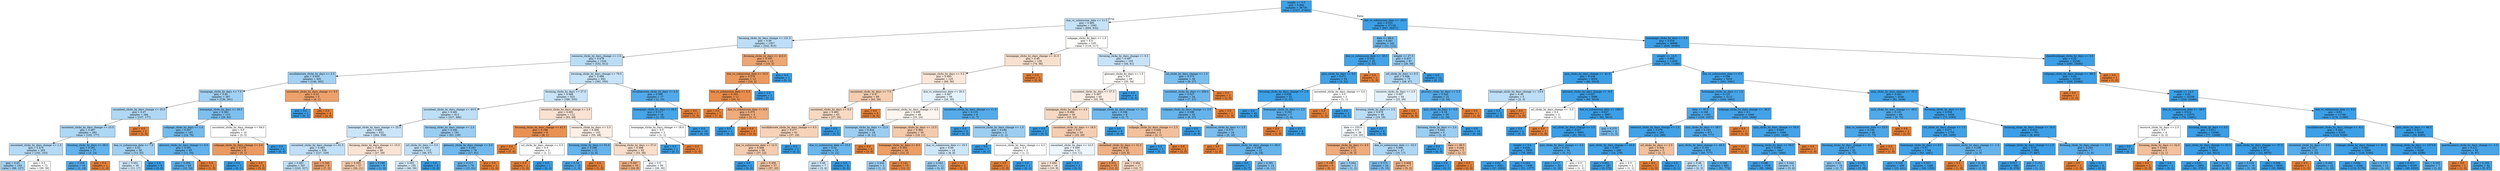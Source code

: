 digraph Tree {
node [shape=box, style="filled", color="black"] ;
0 [label="weight <= 0.5\ngini = 0.066\nsamples = 38730\nvalue = [1327, 37403]", fillcolor="#399de5f6"] ;
1 [label="due_vs_submission_date <= 11.5\ngini = 0.485\nsamples = 1592\nvalue = [660, 932]", fillcolor="#399de54a"] ;
0 -> 1 [labeldistance=2.5, labelangle=45, headlabel="True"] ;
2 [label="forumng_clicks_by_days_change <= 151.5\ngini = 0.48\nsamples = 1357\nvalue = [542, 815]", fillcolor="#399de555"] ;
1 -> 2 ;
3 [label="resource_clicks_by_days_change <= 1.5\ngini = 0.478\nsamples = 1344\nvalue = [532, 812]", fillcolor="#399de558"] ;
2 -> 3 ;
4 [label="oucollaborate_clicks_by_days <= 2.5\ngini = 0.454\nsamples = 402\nvalue = [140, 262]", fillcolor="#399de577"] ;
3 -> 4 ;
5 [label="homepage_clicks_by_days <= 7.5\ngini = 0.45\nsamples = 397\nvalue = [136, 261]", fillcolor="#399de57a"] ;
4 -> 5 ;
6 [label="oucontent_clicks_by_days_change <= 35.5\ngini = 0.47\nsamples = 284\nvalue = [107, 177]", fillcolor="#399de565"] ;
5 -> 6 ;
7 [label="oucontent_clicks_by_days_change <= 15.5\ngini = 0.467\nsamples = 282\nvalue = [105, 177]", fillcolor="#399de568"] ;
6 -> 7 ;
8 [label="oucontent_clicks_by_days_change <= 1.5\ngini = 0.474\nsamples = 265\nvalue = [102, 163]", fillcolor="#399de55f"] ;
7 -> 8 ;
9 [label="gini = 0.45\nsamples = 193\nvalue = [66, 127]", fillcolor="#399de57a"] ;
8 -> 9 ;
10 [label="gini = 0.5\nsamples = 72\nvalue = [36, 36]", fillcolor="#e5813900"] ;
8 -> 10 ;
11 [label="forumng_clicks_by_days <= 26.5\ngini = 0.291\nsamples = 17\nvalue = [3, 14]", fillcolor="#399de5c8"] ;
7 -> 11 ;
12 [label="gini = 0.219\nsamples = 16\nvalue = [2, 14]", fillcolor="#399de5db"] ;
11 -> 12 ;
13 [label="gini = 0.0\nsamples = 1\nvalue = [1, 0]", fillcolor="#e58139ff"] ;
11 -> 13 ;
14 [label="gini = 0.0\nsamples = 2\nvalue = [2, 0]", fillcolor="#e58139ff"] ;
6 -> 14 ;
15 [label="homepage_clicks_by_days <= 29.5\ngini = 0.382\nsamples = 113\nvalue = [29, 84]", fillcolor="#399de5a7"] ;
5 -> 15 ;
16 [label="subpage_clicks_by_days <= 1.5\ngini = 0.357\nsamples = 103\nvalue = [24, 79]", fillcolor="#399de5b2"] ;
15 -> 16 ;
17 [label="due_vs_submission_date <= 7.5\ngini = 0.45\nsamples = 38\nvalue = [13, 25]", fillcolor="#399de57a"] ;
16 -> 17 ;
18 [label="gini = 0.491\nsamples = 30\nvalue = [13, 17]", fillcolor="#399de53c"] ;
17 -> 18 ;
19 [label="gini = 0.0\nsamples = 8\nvalue = [0, 8]", fillcolor="#399de5ff"] ;
17 -> 19 ;
20 [label="glossary_clicks_by_days_change <= 0.5\ngini = 0.281\nsamples = 65\nvalue = [11, 54]", fillcolor="#399de5cb"] ;
16 -> 20 ;
21 [label="gini = 0.264\nsamples = 64\nvalue = [10, 54]", fillcolor="#399de5d0"] ;
20 -> 21 ;
22 [label="gini = 0.0\nsamples = 1\nvalue = [1, 0]", fillcolor="#e58139ff"] ;
20 -> 22 ;
23 [label="oucontent_clicks_by_days_change <= 64.0\ngini = 0.5\nsamples = 10\nvalue = [5, 5]", fillcolor="#e5813900"] ;
15 -> 23 ;
24 [label="subpage_clicks_by_days_change <= 2.0\ngini = 0.278\nsamples = 6\nvalue = [5, 1]", fillcolor="#e58139cc"] ;
23 -> 24 ;
25 [label="gini = 0.0\nsamples = 1\nvalue = [0, 1]", fillcolor="#399de5ff"] ;
24 -> 25 ;
26 [label="gini = 0.0\nsamples = 5\nvalue = [5, 0]", fillcolor="#e58139ff"] ;
24 -> 26 ;
27 [label="gini = 0.0\nsamples = 4\nvalue = [0, 4]", fillcolor="#399de5ff"] ;
23 -> 27 ;
28 [label="oucontent_clicks_by_days_change <= 3.5\ngini = 0.32\nsamples = 5\nvalue = [4, 1]", fillcolor="#e58139bf"] ;
4 -> 28 ;
29 [label="gini = 0.0\nsamples = 1\nvalue = [0, 1]", fillcolor="#399de5ff"] ;
28 -> 29 ;
30 [label="gini = 0.0\nsamples = 4\nvalue = [4, 0]", fillcolor="#e58139ff"] ;
28 -> 30 ;
31 [label="forumng_clicks_by_days_change <= 79.5\ngini = 0.486\nsamples = 942\nvalue = [392, 550]", fillcolor="#399de549"] ;
3 -> 31 ;
32 [label="forumng_clicks_by_days <= 27.5\ngini = 0.488\nsamples = 925\nvalue = [390, 535]", fillcolor="#399de545"] ;
31 -> 32 ;
33 [label="oucontent_clicks_by_days_change <= 43.5\ngini = 0.481\nsamples = 813\nvalue = [327, 486]", fillcolor="#399de553"] ;
32 -> 33 ;
34 [label="homepage_clicks_by_days_change <= 25.5\ngini = 0.489\nsamples = 622\nvalue = [264, 358]", fillcolor="#399de543"] ;
33 -> 34 ;
35 [label="oucontent_clicks_by_days_change <= 41.5\ngini = 0.483\nsamples = 556\nvalue = [227, 329]", fillcolor="#399de54f"] ;
34 -> 35 ;
36 [label="gini = 0.481\nsamples = 547\nvalue = [220, 327]", fillcolor="#399de553"] ;
35 -> 36 ;
37 [label="gini = 0.346\nsamples = 9\nvalue = [7, 2]", fillcolor="#e58139b6"] ;
35 -> 37 ;
38 [label="forumng_clicks_by_days_change <= 15.5\ngini = 0.493\nsamples = 66\nvalue = [37, 29]", fillcolor="#e5813937"] ;
34 -> 38 ;
39 [label="gini = 0.465\nsamples = 57\nvalue = [36, 21]", fillcolor="#e581396a"] ;
38 -> 39 ;
40 [label="gini = 0.198\nsamples = 9\nvalue = [1, 8]", fillcolor="#399de5df"] ;
38 -> 40 ;
41 [label="forumng_clicks_by_days_change <= 2.5\ngini = 0.442\nsamples = 191\nvalue = [63, 128]", fillcolor="#399de581"] ;
33 -> 41 ;
42 [label="url_clicks_by_days <= 3.5\ngini = 0.483\nsamples = 113\nvalue = [46, 67]", fillcolor="#399de550"] ;
41 -> 42 ;
43 [label="gini = 0.492\nsamples = 105\nvalue = [46, 59]", fillcolor="#399de538"] ;
42 -> 43 ;
44 [label="gini = 0.0\nsamples = 8\nvalue = [0, 8]", fillcolor="#399de5ff"] ;
42 -> 44 ;
45 [label="glossary_clicks_by_days_change <= 5.0\ngini = 0.341\nsamples = 78\nvalue = [17, 61]", fillcolor="#399de5b8"] ;
41 -> 45 ;
46 [label="gini = 0.317\nsamples = 76\nvalue = [15, 61]", fillcolor="#399de5c0"] ;
45 -> 46 ;
47 [label="gini = 0.0\nsamples = 2\nvalue = [2, 0]", fillcolor="#e58139ff"] ;
45 -> 47 ;
48 [label="resource_clicks_by_days_change <= 2.5\ngini = 0.492\nsamples = 112\nvalue = [63, 49]", fillcolor="#e5813939"] ;
32 -> 48 ;
49 [label="forumng_clicks_by_days_change <= 61.5\ngini = 0.198\nsamples = 9\nvalue = [8, 1]", fillcolor="#e58139df"] ;
48 -> 49 ;
50 [label="gini = 0.0\nsamples = 7\nvalue = [7, 0]", fillcolor="#e58139ff"] ;
49 -> 50 ;
51 [label="url_clicks_by_days_change <= 0.5\ngini = 0.5\nsamples = 2\nvalue = [1, 1]", fillcolor="#e5813900"] ;
49 -> 51 ;
52 [label="gini = 0.0\nsamples = 1\nvalue = [1, 0]", fillcolor="#e58139ff"] ;
51 -> 52 ;
53 [label="gini = 0.0\nsamples = 1\nvalue = [0, 1]", fillcolor="#399de5ff"] ;
51 -> 53 ;
54 [label="resource_clicks_by_days <= 3.5\ngini = 0.498\nsamples = 103\nvalue = [55, 48]", fillcolor="#e5813920"] ;
48 -> 54 ;
55 [label="forumng_clicks_by_days <= 51.0\ngini = 0.298\nsamples = 11\nvalue = [2, 9]", fillcolor="#399de5c6"] ;
54 -> 55 ;
56 [label="gini = 0.18\nsamples = 10\nvalue = [1, 9]", fillcolor="#399de5e3"] ;
55 -> 56 ;
57 [label="gini = 0.0\nsamples = 1\nvalue = [1, 0]", fillcolor="#e58139ff"] ;
55 -> 57 ;
58 [label="forumng_clicks_by_days <= 37.0\ngini = 0.488\nsamples = 92\nvalue = [53, 39]", fillcolor="#e5813943"] ;
54 -> 58 ;
59 [label="gini = 0.397\nsamples = 33\nvalue = [24, 9]", fillcolor="#e581399f"] ;
58 -> 59 ;
60 [label="gini = 0.5\nsamples = 59\nvalue = [29, 30]", fillcolor="#399de508"] ;
58 -> 60 ;
61 [label="oucollaborate_clicks_by_days <= 6.0\ngini = 0.208\nsamples = 17\nvalue = [2, 15]", fillcolor="#399de5dd"] ;
31 -> 61 ;
62 [label="homepage_clicks_by_days <= 28.0\ngini = 0.117\nsamples = 16\nvalue = [1, 15]", fillcolor="#399de5ee"] ;
61 -> 62 ;
63 [label="homepage_clicks_by_days_change <= 18.0\ngini = 0.5\nsamples = 2\nvalue = [1, 1]", fillcolor="#e5813900"] ;
62 -> 63 ;
64 [label="gini = 0.0\nsamples = 1\nvalue = [0, 1]", fillcolor="#399de5ff"] ;
63 -> 64 ;
65 [label="gini = 0.0\nsamples = 1\nvalue = [1, 0]", fillcolor="#e58139ff"] ;
63 -> 65 ;
66 [label="gini = 0.0\nsamples = 14\nvalue = [0, 14]", fillcolor="#399de5ff"] ;
62 -> 66 ;
67 [label="gini = 0.0\nsamples = 1\nvalue = [1, 0]", fillcolor="#e58139ff"] ;
61 -> 67 ;
68 [label="forumng_clicks_by_days <= 412.0\ngini = 0.355\nsamples = 13\nvalue = [10, 3]", fillcolor="#e58139b3"] ;
2 -> 68 ;
69 [label="due_vs_submission_date <= 10.5\ngini = 0.278\nsamples = 12\nvalue = [10, 2]", fillcolor="#e58139cc"] ;
68 -> 69 ;
70 [label="due_vs_submission_date <= 5.5\ngini = 0.165\nsamples = 11\nvalue = [10, 1]", fillcolor="#e58139e6"] ;
69 -> 70 ;
71 [label="gini = 0.0\nsamples = 7\nvalue = [7, 0]", fillcolor="#e58139ff"] ;
70 -> 71 ;
72 [label="due_vs_submission_date <= 6.5\ngini = 0.375\nsamples = 4\nvalue = [3, 1]", fillcolor="#e58139aa"] ;
70 -> 72 ;
73 [label="gini = 0.0\nsamples = 1\nvalue = [0, 1]", fillcolor="#399de5ff"] ;
72 -> 73 ;
74 [label="gini = 0.0\nsamples = 3\nvalue = [3, 0]", fillcolor="#e58139ff"] ;
72 -> 74 ;
75 [label="gini = 0.0\nsamples = 1\nvalue = [0, 1]", fillcolor="#399de5ff"] ;
69 -> 75 ;
76 [label="gini = 0.0\nsamples = 1\nvalue = [0, 1]", fillcolor="#399de5ff"] ;
68 -> 76 ;
77 [label="subpage_clicks_by_days <= 1.5\ngini = 0.5\nsamples = 235\nvalue = [118, 117]", fillcolor="#e5813902"] ;
1 -> 77 ;
78 [label="homepage_clicks_by_days_change <= 21.5\ngini = 0.49\nsamples = 130\nvalue = [74, 56]", fillcolor="#e581393e"] ;
77 -> 78 ;
79 [label="homepage_clicks_by_days <= 5.5\ngini = 0.495\nsamples = 125\nvalue = [69, 56]", fillcolor="#e5813930"] ;
78 -> 79 ;
80 [label="oucontent_clicks_by_days <= 7.5\ngini = 0.47\nsamples = 69\nvalue = [43, 26]", fillcolor="#e5813965"] ;
79 -> 80 ;
81 [label="oucontent_clicks_by_days <= 6.0\ngini = 0.485\nsamples = 63\nvalue = [37, 26]", fillcolor="#e581394c"] ;
80 -> 81 ;
82 [label="oucollaborate_clicks_by_days_change <= 0.5\ngini = 0.477\nsamples = 61\nvalue = [37, 24]", fillcolor="#e581395a"] ;
81 -> 82 ;
83 [label="due_vs_submission_date <= 12.5\ngini = 0.468\nsamples = 59\nvalue = [37, 22]", fillcolor="#e5813967"] ;
82 -> 83 ;
84 [label="gini = 0.0\nsamples = 2\nvalue = [0, 2]", fillcolor="#399de5ff"] ;
83 -> 84 ;
85 [label="gini = 0.456\nsamples = 57\nvalue = [37, 20]", fillcolor="#e5813975"] ;
83 -> 85 ;
86 [label="gini = 0.0\nsamples = 2\nvalue = [0, 2]", fillcolor="#399de5ff"] ;
82 -> 86 ;
87 [label="gini = 0.0\nsamples = 2\nvalue = [0, 2]", fillcolor="#399de5ff"] ;
81 -> 87 ;
88 [label="gini = 0.0\nsamples = 6\nvalue = [6, 0]", fillcolor="#e58139ff"] ;
80 -> 88 ;
89 [label="due_vs_submission_date <= 20.5\ngini = 0.497\nsamples = 56\nvalue = [26, 30]", fillcolor="#399de522"] ;
79 -> 89 ;
90 [label="oucontent_clicks_by_days_change <= 4.5\ngini = 0.499\nsamples = 48\nvalue = [25, 23]", fillcolor="#e5813914"] ;
89 -> 90 ;
91 [label="homepage_clicks_by_days <= 12.0\ngini = 0.444\nsamples = 18\nvalue = [6, 12]", fillcolor="#399de57f"] ;
90 -> 91 ;
92 [label="due_vs_submission_date <= 15.5\ngini = 0.32\nsamples = 15\nvalue = [3, 12]", fillcolor="#399de5bf"] ;
91 -> 92 ;
93 [label="gini = 0.49\nsamples = 7\nvalue = [3, 4]", fillcolor="#399de540"] ;
92 -> 93 ;
94 [label="gini = 0.0\nsamples = 8\nvalue = [0, 8]", fillcolor="#399de5ff"] ;
92 -> 94 ;
95 [label="gini = 0.0\nsamples = 3\nvalue = [3, 0]", fillcolor="#e58139ff"] ;
91 -> 95 ;
96 [label="homepage_clicks_by_days <= 13.5\ngini = 0.464\nsamples = 30\nvalue = [19, 11]", fillcolor="#e581396b"] ;
90 -> 96 ;
97 [label="homepage_clicks_by_days <= 6.5\ngini = 0.305\nsamples = 16\nvalue = [13, 3]", fillcolor="#e58139c4"] ;
96 -> 97 ;
98 [label="gini = 0.444\nsamples = 3\nvalue = [1, 2]", fillcolor="#399de57f"] ;
97 -> 98 ;
99 [label="gini = 0.142\nsamples = 13\nvalue = [12, 1]", fillcolor="#e58139ea"] ;
97 -> 99 ;
100 [label="due_vs_submission_date <= 19.5\ngini = 0.49\nsamples = 14\nvalue = [6, 8]", fillcolor="#399de540"] ;
96 -> 100 ;
101 [label="gini = 0.444\nsamples = 12\nvalue = [4, 8]", fillcolor="#399de57f"] ;
100 -> 101 ;
102 [label="gini = 0.0\nsamples = 2\nvalue = [2, 0]", fillcolor="#e58139ff"] ;
100 -> 102 ;
103 [label="oucontent_clicks_by_days_change <= 11.5\ngini = 0.219\nsamples = 8\nvalue = [1, 7]", fillcolor="#399de5db"] ;
89 -> 103 ;
104 [label="gini = 0.0\nsamples = 5\nvalue = [0, 5]", fillcolor="#399de5ff"] ;
103 -> 104 ;
105 [label="resource_clicks_by_days_change <= 1.5\ngini = 0.444\nsamples = 3\nvalue = [1, 2]", fillcolor="#399de57f"] ;
103 -> 105 ;
106 [label="gini = 0.0\nsamples = 1\nvalue = [0, 1]", fillcolor="#399de5ff"] ;
105 -> 106 ;
107 [label="resource_clicks_by_days_change <= 4.5\ngini = 0.5\nsamples = 2\nvalue = [1, 1]", fillcolor="#e5813900"] ;
105 -> 107 ;
108 [label="gini = 0.0\nsamples = 1\nvalue = [1, 0]", fillcolor="#e58139ff"] ;
107 -> 108 ;
109 [label="gini = 0.0\nsamples = 1\nvalue = [0, 1]", fillcolor="#399de5ff"] ;
107 -> 109 ;
110 [label="gini = 0.0\nsamples = 5\nvalue = [5, 0]", fillcolor="#e58139ff"] ;
78 -> 110 ;
111 [label="forumng_clicks_by_days_change <= 9.5\ngini = 0.487\nsamples = 105\nvalue = [44, 61]", fillcolor="#399de547"] ;
77 -> 111 ;
112 [label="glossary_clicks_by_days <= 1.5\ngini = 0.5\nsamples = 69\nvalue = [35, 34]", fillcolor="#e5813907"] ;
111 -> 112 ;
113 [label="oucontent_clicks_by_days <= 57.5\ngini = 0.497\nsamples = 65\nvalue = [35, 30]", fillcolor="#e5813924"] ;
112 -> 113 ;
114 [label="homepage_clicks_by_days <= 4.5\ngini = 0.484\nsamples = 56\nvalue = [33, 23]", fillcolor="#e581394d"] ;
113 -> 114 ;
115 [label="gini = 0.0\nsamples = 3\nvalue = [0, 3]", fillcolor="#399de5ff"] ;
114 -> 115 ;
116 [label="oucontent_clicks_by_days <= 18.5\ngini = 0.47\nsamples = 53\nvalue = [33, 20]", fillcolor="#e5813964"] ;
114 -> 116 ;
117 [label="oucontent_clicks_by_days <= 14.5\ngini = 0.499\nsamples = 21\nvalue = [10, 11]", fillcolor="#399de517"] ;
116 -> 117 ;
118 [label="gini = 0.494\nsamples = 18\nvalue = [10, 8]", fillcolor="#e5813933"] ;
117 -> 118 ;
119 [label="gini = 0.0\nsamples = 3\nvalue = [0, 3]", fillcolor="#399de5ff"] ;
117 -> 119 ;
120 [label="oucontent_clicks_by_days <= 31.5\ngini = 0.404\nsamples = 32\nvalue = [23, 9]", fillcolor="#e581399b"] ;
116 -> 120 ;
121 [label="gini = 0.231\nsamples = 15\nvalue = [13, 2]", fillcolor="#e58139d8"] ;
120 -> 121 ;
122 [label="gini = 0.484\nsamples = 17\nvalue = [10, 7]", fillcolor="#e581394d"] ;
120 -> 122 ;
123 [label="homepage_clicks_by_days_change <= 34.5\ngini = 0.346\nsamples = 9\nvalue = [2, 7]", fillcolor="#399de5b6"] ;
113 -> 123 ;
124 [label="gini = 0.0\nsamples = 6\nvalue = [0, 6]", fillcolor="#399de5ff"] ;
123 -> 124 ;
125 [label="subpage_clicks_by_days_change <= 2.5\ngini = 0.444\nsamples = 3\nvalue = [2, 1]", fillcolor="#e581397f"] ;
123 -> 125 ;
126 [label="gini = 0.0\nsamples = 1\nvalue = [0, 1]", fillcolor="#399de5ff"] ;
125 -> 126 ;
127 [label="gini = 0.0\nsamples = 2\nvalue = [2, 0]", fillcolor="#e58139ff"] ;
125 -> 127 ;
128 [label="gini = 0.0\nsamples = 4\nvalue = [0, 4]", fillcolor="#399de5ff"] ;
112 -> 128 ;
129 [label="url_clicks_by_days_change <= 1.5\ngini = 0.375\nsamples = 36\nvalue = [9, 27]", fillcolor="#399de5aa"] ;
111 -> 129 ;
130 [label="oucontent_clicks_by_days <= 209.0\ngini = 0.327\nsamples = 34\nvalue = [7, 27]", fillcolor="#399de5bd"] ;
129 -> 130 ;
131 [label="subpage_clicks_by_days_change <= 3.5\ngini = 0.298\nsamples = 33\nvalue = [6, 27]", fillcolor="#399de5c6"] ;
130 -> 131 ;
132 [label="gini = 0.0\nsamples = 9\nvalue = [0, 9]", fillcolor="#399de5ff"] ;
131 -> 132 ;
133 [label="resource_clicks_by_days <= 2.5\ngini = 0.375\nsamples = 24\nvalue = [6, 18]", fillcolor="#399de5aa"] ;
131 -> 133 ;
134 [label="gini = 0.0\nsamples = 2\nvalue = [2, 0]", fillcolor="#e58139ff"] ;
133 -> 134 ;
135 [label="oucontent_clicks_by_days_change <= 28.5\ngini = 0.298\nsamples = 22\nvalue = [4, 18]", fillcolor="#399de5c6"] ;
133 -> 135 ;
136 [label="gini = 0.0\nsamples = 7\nvalue = [0, 7]", fillcolor="#399de5ff"] ;
135 -> 136 ;
137 [label="gini = 0.391\nsamples = 15\nvalue = [4, 11]", fillcolor="#399de5a2"] ;
135 -> 137 ;
138 [label="gini = 0.0\nsamples = 1\nvalue = [1, 0]", fillcolor="#e58139ff"] ;
130 -> 138 ;
139 [label="gini = 0.0\nsamples = 2\nvalue = [2, 0]", fillcolor="#e58139ff"] ;
129 -> 139 ;
140 [label="due_vs_submission_date <= -29.5\ngini = 0.035\nsamples = 37138\nvalue = [667, 36471]", fillcolor="#399de5fa"] ;
0 -> 140 [labeldistance=2.5, labelangle=-45, headlabel="False"] ;
141 [label="date <= 68.0\ngini = 0.341\nsamples = 142\nvalue = [31, 111]", fillcolor="#399de5b8"] ;
140 -> 141 ;
142 [label="due_vs_submission_date <= -30.5\ngini = 0.103\nsamples = 55\nvalue = [3, 52]", fillcolor="#399de5f0"] ;
141 -> 142 ;
143 [label="quiz_clicks_by_days <= 9.0\ngini = 0.071\nsamples = 54\nvalue = [2, 52]", fillcolor="#399de5f5"] ;
142 -> 143 ;
144 [label="forumng_clicks_by_days_change <= 1.0\ngini = 0.038\nsamples = 52\nvalue = [1, 51]", fillcolor="#399de5fa"] ;
143 -> 144 ;
145 [label="gini = 0.0\nsamples = 45\nvalue = [0, 45]", fillcolor="#399de5ff"] ;
144 -> 145 ;
146 [label="homepage_clicks_by_days <= 2.5\ngini = 0.245\nsamples = 7\nvalue = [1, 6]", fillcolor="#399de5d4"] ;
144 -> 146 ;
147 [label="gini = 0.0\nsamples = 1\nvalue = [1, 0]", fillcolor="#e58139ff"] ;
146 -> 147 ;
148 [label="gini = 0.0\nsamples = 6\nvalue = [0, 6]", fillcolor="#399de5ff"] ;
146 -> 148 ;
149 [label="oucontent_clicks_by_days_change <= 3.0\ngini = 0.5\nsamples = 2\nvalue = [1, 1]", fillcolor="#e5813900"] ;
143 -> 149 ;
150 [label="gini = 0.0\nsamples = 1\nvalue = [1, 0]", fillcolor="#e58139ff"] ;
149 -> 150 ;
151 [label="gini = 0.0\nsamples = 1\nvalue = [0, 1]", fillcolor="#399de5ff"] ;
149 -> 151 ;
152 [label="gini = 0.0\nsamples = 1\nvalue = [1, 0]", fillcolor="#e58139ff"] ;
142 -> 152 ;
153 [label="weight <= 27.5\ngini = 0.437\nsamples = 87\nvalue = [28, 59]", fillcolor="#399de586"] ;
141 -> 153 ;
154 [label="url_clicks_by_days <= 0.5\ngini = 0.468\nsamples = 75\nvalue = [28, 47]", fillcolor="#399de567"] ;
153 -> 154 ;
155 [label="resource_clicks_by_days <= 2.5\ngini = 0.497\nsamples = 54\nvalue = [25, 29]", fillcolor="#399de523"] ;
154 -> 155 ;
156 [label="forumng_clicks_by_days <= 2.5\ngini = 0.478\nsamples = 48\nvalue = [19, 29]", fillcolor="#399de558"] ;
155 -> 156 ;
157 [label="date <= 103.0\ngini = 0.5\nsamples = 39\nvalue = [19, 20]", fillcolor="#399de50d"] ;
156 -> 157 ;
158 [label="homepage_clicks_by_days <= 4.5\ngini = 0.375\nsamples = 12\nvalue = [9, 3]", fillcolor="#e58139aa"] ;
157 -> 158 ;
159 [label="gini = 0.198\nsamples = 9\nvalue = [8, 1]", fillcolor="#e58139df"] ;
158 -> 159 ;
160 [label="gini = 0.444\nsamples = 3\nvalue = [1, 2]", fillcolor="#399de57f"] ;
158 -> 160 ;
161 [label="due_vs_submission_date <= -32.5\ngini = 0.466\nsamples = 27\nvalue = [10, 17]", fillcolor="#399de569"] ;
157 -> 161 ;
162 [label="gini = 0.375\nsamples = 20\nvalue = [5, 15]", fillcolor="#399de5aa"] ;
161 -> 162 ;
163 [label="gini = 0.408\nsamples = 7\nvalue = [5, 2]", fillcolor="#e5813999"] ;
161 -> 163 ;
164 [label="gini = 0.0\nsamples = 9\nvalue = [0, 9]", fillcolor="#399de5ff"] ;
156 -> 164 ;
165 [label="gini = 0.0\nsamples = 6\nvalue = [6, 0]", fillcolor="#e58139ff"] ;
155 -> 165 ;
166 [label="glossary_clicks_by_days <= 2.5\ngini = 0.245\nsamples = 21\nvalue = [3, 18]", fillcolor="#399de5d4"] ;
154 -> 166 ;
167 [label="quiz_clicks_by_days <= 9.0\ngini = 0.18\nsamples = 20\nvalue = [2, 18]", fillcolor="#399de5e3"] ;
166 -> 167 ;
168 [label="forumng_clicks_by_days <= 2.0\ngini = 0.444\nsamples = 6\nvalue = [2, 4]", fillcolor="#399de57f"] ;
167 -> 168 ;
169 [label="gini = 0.0\nsamples = 3\nvalue = [0, 3]", fillcolor="#399de5ff"] ;
168 -> 169 ;
170 [label="date <= 99.5\ngini = 0.444\nsamples = 3\nvalue = [2, 1]", fillcolor="#e581397f"] ;
168 -> 170 ;
171 [label="gini = 0.0\nsamples = 1\nvalue = [0, 1]", fillcolor="#399de5ff"] ;
170 -> 171 ;
172 [label="gini = 0.0\nsamples = 2\nvalue = [2, 0]", fillcolor="#e58139ff"] ;
170 -> 172 ;
173 [label="gini = 0.0\nsamples = 14\nvalue = [0, 14]", fillcolor="#399de5ff"] ;
167 -> 173 ;
174 [label="gini = 0.0\nsamples = 1\nvalue = [1, 0]", fillcolor="#e58139ff"] ;
166 -> 174 ;
175 [label="gini = 0.0\nsamples = 12\nvalue = [0, 12]", fillcolor="#399de5ff"] ;
153 -> 175 ;
176 [label="homepage_clicks_by_days <= 5.5\ngini = 0.034\nsamples = 36996\nvalue = [636, 36360]", fillcolor="#399de5fb"] ;
140 -> 176 ;
177 [label="weight <= 14.0\ngini = 0.062\nsamples = 11656\nvalue = [376, 11280]", fillcolor="#399de5f6"] ;
176 -> 177 ;
178 [label="quiz_clicks_by_days_change <= -41.0\ngini = 0.028\nsamples = 6004\nvalue = [85, 5919]", fillcolor="#399de5fb"] ;
177 -> 178 ;
179 [label="homepage_clicks_by_days_change <= -14.0\ngini = 0.48\nsamples = 5\nvalue = [2, 3]", fillcolor="#399de555"] ;
178 -> 179 ;
180 [label="gini = 0.0\nsamples = 3\nvalue = [0, 3]", fillcolor="#399de5ff"] ;
179 -> 180 ;
181 [label="gini = 0.0\nsamples = 2\nvalue = [2, 0]", fillcolor="#e58139ff"] ;
179 -> 181 ;
182 [label="glossary_clicks_by_days_change <= -9.0\ngini = 0.027\nsamples = 5999\nvalue = [83, 5916]", fillcolor="#399de5fb"] ;
178 -> 182 ;
183 [label="url_clicks_by_days_change <= -5.5\ngini = 0.5\nsamples = 2\nvalue = [1, 1]", fillcolor="#e5813900"] ;
182 -> 183 ;
184 [label="gini = 0.0\nsamples = 1\nvalue = [0, 1]", fillcolor="#399de5ff"] ;
183 -> 184 ;
185 [label="gini = 0.0\nsamples = 1\nvalue = [1, 0]", fillcolor="#e58139ff"] ;
183 -> 185 ;
186 [label="due_vs_submission_date <= 188.0\ngini = 0.027\nsamples = 5997\nvalue = [82, 5915]", fillcolor="#399de5fb"] ;
182 -> 186 ;
187 [label="url_clicks_by_days_change <= 3.5\ngini = 0.027\nsamples = 5993\nvalue = [81, 5912]", fillcolor="#399de5fc"] ;
186 -> 187 ;
188 [label="weight <= 3.0\ngini = 0.026\nsamples = 5959\nvalue = [78, 5881]", fillcolor="#399de5fc"] ;
187 -> 188 ;
189 [label="gini = 0.02\nsamples = 4551\nvalue = [47, 4504]", fillcolor="#399de5fc"] ;
188 -> 189 ;
190 [label="gini = 0.043\nsamples = 1408\nvalue = [31, 1377]", fillcolor="#399de5f9"] ;
188 -> 190 ;
191 [label="quiz_clicks_by_days_change <= 4.5\ngini = 0.161\nsamples = 34\nvalue = [3, 31]", fillcolor="#399de5e6"] ;
187 -> 191 ;
192 [label="gini = 0.117\nsamples = 32\nvalue = [2, 30]", fillcolor="#399de5ee"] ;
191 -> 192 ;
193 [label="gini = 0.5\nsamples = 2\nvalue = [1, 1]", fillcolor="#e5813900"] ;
191 -> 193 ;
194 [label="gini = 0.375\nsamples = 4\nvalue = [1, 3]", fillcolor="#399de5aa"] ;
186 -> 194 ;
195 [label="due_vs_submission_date <= 0.5\ngini = 0.098\nsamples = 5652\nvalue = [291, 5361]", fillcolor="#399de5f1"] ;
177 -> 195 ;
196 [label="homepage_clicks_by_days <= 1.5\ngini = 0.125\nsamples = 3112\nvalue = [209, 2903]", fillcolor="#399de5ed"] ;
195 -> 196 ;
197 [label="date <= 85.5\ngini = 0.166\nsamples = 1163\nvalue = [106, 1057]", fillcolor="#399de5e5"] ;
196 -> 197 ;
198 [label="resource_clicks_by_days_change <= 1.5\ngini = 0.079\nsamples = 292\nvalue = [12, 280]", fillcolor="#399de5f4"] ;
197 -> 198 ;
199 [label="quiz_clicks_by_days_change <= 20.0\ngini = 0.067\nsamples = 289\nvalue = [10, 279]", fillcolor="#399de5f6"] ;
198 -> 199 ;
200 [label="gini = 0.061\nsamples = 287\nvalue = [9, 278]", fillcolor="#399de5f7"] ;
199 -> 200 ;
201 [label="gini = 0.5\nsamples = 2\nvalue = [1, 1]", fillcolor="#e5813900"] ;
199 -> 201 ;
202 [label="url_clicks_by_days <= 2.5\ngini = 0.444\nsamples = 3\nvalue = [2, 1]", fillcolor="#e581397f"] ;
198 -> 202 ;
203 [label="gini = 0.0\nsamples = 2\nvalue = [2, 0]", fillcolor="#e58139ff"] ;
202 -> 203 ;
204 [label="gini = 0.0\nsamples = 1\nvalue = [0, 1]", fillcolor="#399de5ff"] ;
202 -> 204 ;
205 [label="quiz_clicks_by_days <= 38.5\ngini = 0.193\nsamples = 871\nvalue = [94, 777]", fillcolor="#399de5e0"] ;
197 -> 205 ;
206 [label="quiz_clicks_by_days_change <= -45.5\ngini = 0.191\nsamples = 870\nvalue = [93, 777]", fillcolor="#399de5e0"] ;
205 -> 206 ;
207 [label="gini = 0.48\nsamples = 5\nvalue = [2, 3]", fillcolor="#399de555"] ;
206 -> 207 ;
208 [label="gini = 0.188\nsamples = 865\nvalue = [91, 774]", fillcolor="#399de5e1"] ;
206 -> 208 ;
209 [label="gini = 0.0\nsamples = 1\nvalue = [1, 0]", fillcolor="#e58139ff"] ;
205 -> 209 ;
210 [label="subpage_clicks_by_days_change <= -36.5\ngini = 0.1\nsamples = 1949\nvalue = [103, 1846]", fillcolor="#399de5f1"] ;
196 -> 210 ;
211 [label="gini = 0.0\nsamples = 1\nvalue = [1, 0]", fillcolor="#e58139ff"] ;
210 -> 211 ;
212 [label="quiz_clicks_by_days_change <= 56.0\ngini = 0.099\nsamples = 1948\nvalue = [102, 1846]", fillcolor="#399de5f1"] ;
210 -> 212 ;
213 [label="forumng_clicks_by_days <= 50.5\ngini = 0.098\nsamples = 1947\nvalue = [101, 1846]", fillcolor="#399de5f1"] ;
212 -> 213 ;
214 [label="gini = 0.096\nsamples = 1938\nvalue = [98, 1840]", fillcolor="#399de5f1"] ;
213 -> 214 ;
215 [label="gini = 0.444\nsamples = 9\nvalue = [3, 6]", fillcolor="#399de57f"] ;
213 -> 215 ;
216 [label="gini = 0.0\nsamples = 1\nvalue = [1, 0]", fillcolor="#e58139ff"] ;
212 -> 216 ;
217 [label="quiz_clicks_by_days_change <= -35.5\ngini = 0.062\nsamples = 2540\nvalue = [82, 2458]", fillcolor="#399de5f6"] ;
195 -> 217 ;
218 [label="quiz_clicks_by_days_change <= -36.5\ngini = 0.191\nsamples = 84\nvalue = [9, 75]", fillcolor="#399de5e0"] ;
217 -> 218 ;
219 [label="due_vs_submission_date <= 25.0\ngini = 0.156\nsamples = 82\nvalue = [7, 75]", fillcolor="#399de5e7"] ;
218 -> 219 ;
220 [label="forumng_clicks_by_days_change <= -8.5\ngini = 0.137\nsamples = 81\nvalue = [6, 75]", fillcolor="#399de5eb"] ;
219 -> 220 ;
221 [label="gini = 0.42\nsamples = 10\nvalue = [3, 7]", fillcolor="#399de592"] ;
220 -> 221 ;
222 [label="gini = 0.081\nsamples = 71\nvalue = [3, 68]", fillcolor="#399de5f4"] ;
220 -> 222 ;
223 [label="gini = 0.0\nsamples = 1\nvalue = [1, 0]", fillcolor="#e58139ff"] ;
219 -> 223 ;
224 [label="gini = 0.0\nsamples = 2\nvalue = [2, 0]", fillcolor="#e58139ff"] ;
218 -> 224 ;
225 [label="forumng_clicks_by_days <= 0.5\ngini = 0.058\nsamples = 2456\nvalue = [73, 2383]", fillcolor="#399de5f7"] ;
217 -> 225 ;
226 [label="url_clicks_by_days_change <= 1.5\ngini = 0.071\nsamples = 1755\nvalue = [65, 1690]", fillcolor="#399de5f5"] ;
225 -> 226 ;
227 [label="homepage_clicks_by_days <= 0.5\ngini = 0.07\nsamples = 1744\nvalue = [63, 1681]", fillcolor="#399de5f5"] ;
226 -> 227 ;
228 [label="gini = 0.104\nsamples = 456\nvalue = [25, 431]", fillcolor="#399de5f0"] ;
227 -> 228 ;
229 [label="gini = 0.057\nsamples = 1288\nvalue = [38, 1250]", fillcolor="#399de5f7"] ;
227 -> 229 ;
230 [label="oucontent_clicks_by_days_change <= -1.5\ngini = 0.298\nsamples = 11\nvalue = [2, 9]", fillcolor="#399de5c6"] ;
226 -> 230 ;
231 [label="gini = 0.0\nsamples = 1\nvalue = [1, 0]", fillcolor="#e58139ff"] ;
230 -> 231 ;
232 [label="gini = 0.18\nsamples = 10\nvalue = [1, 9]", fillcolor="#399de5e3"] ;
230 -> 232 ;
233 [label="forumng_clicks_by_days_change <= 19.5\ngini = 0.023\nsamples = 701\nvalue = [8, 693]", fillcolor="#399de5fc"] ;
225 -> 233 ;
234 [label="subpage_clicks_by_days_change <= 1.5\ngini = 0.02\nsamples = 694\nvalue = [7, 687]", fillcolor="#399de5fc"] ;
233 -> 234 ;
235 [label="gini = 0.017\nsamples = 682\nvalue = [6, 676]", fillcolor="#399de5fd"] ;
234 -> 235 ;
236 [label="gini = 0.153\nsamples = 12\nvalue = [1, 11]", fillcolor="#399de5e8"] ;
234 -> 236 ;
237 [label="forumng_clicks_by_days_change <= 20.5\ngini = 0.245\nsamples = 7\nvalue = [1, 6]", fillcolor="#399de5d4"] ;
233 -> 237 ;
238 [label="gini = 0.0\nsamples = 1\nvalue = [1, 0]", fillcolor="#e58139ff"] ;
237 -> 238 ;
239 [label="gini = 0.0\nsamples = 6\nvalue = [0, 6]", fillcolor="#399de5ff"] ;
237 -> 239 ;
240 [label="sharedsubpage_clicks_by_days <= 3.5\ngini = 0.02\nsamples = 25340\nvalue = [260, 25080]", fillcolor="#399de5fc"] ;
176 -> 240 ;
241 [label="subpage_clicks_by_days_change <= -89.5\ngini = 0.02\nsamples = 25339\nvalue = [259, 25080]", fillcolor="#399de5fc"] ;
240 -> 241 ;
242 [label="gini = 0.0\nsamples = 1\nvalue = [1, 0]", fillcolor="#e58139ff"] ;
241 -> 242 ;
243 [label="weight <= 14.0\ngini = 0.02\nsamples = 25338\nvalue = [258, 25080]", fillcolor="#399de5fc"] ;
241 -> 243 ;
244 [label="due_vs_submission_date <= -20.5\ngini = 0.012\nsamples = 13570\nvalue = [79, 13491]", fillcolor="#399de5fe"] ;
243 -> 244 ;
245 [label="resource_clicks_by_days <= 2.5\ngini = 0.5\nsamples = 4\nvalue = [2, 2]", fillcolor="#e5813900"] ;
244 -> 245 ;
246 [label="gini = 0.0\nsamples = 1\nvalue = [0, 1]", fillcolor="#399de5ff"] ;
245 -> 246 ;
247 [label="forumng_clicks_by_days <= 32.0\ngini = 0.444\nsamples = 3\nvalue = [2, 1]", fillcolor="#e581397f"] ;
245 -> 247 ;
248 [label="gini = 0.0\nsamples = 2\nvalue = [2, 0]", fillcolor="#e58139ff"] ;
247 -> 248 ;
249 [label="gini = 0.0\nsamples = 1\nvalue = [0, 1]", fillcolor="#399de5ff"] ;
247 -> 249 ;
250 [label="forumng_clicks_by_days <= 6.5\ngini = 0.011\nsamples = 13566\nvalue = [77, 13489]", fillcolor="#399de5fe"] ;
244 -> 250 ;
251 [label="quiz_clicks_by_days_change <= 63.5\ngini = 0.023\nsamples = 3855\nvalue = [45, 3810]", fillcolor="#399de5fc"] ;
250 -> 251 ;
252 [label="gini = 0.021\nsamples = 3802\nvalue = [41, 3761]", fillcolor="#399de5fc"] ;
251 -> 252 ;
253 [label="gini = 0.14\nsamples = 53\nvalue = [4, 49]", fillcolor="#399de5ea"] ;
251 -> 253 ;
254 [label="quiz_clicks_by_days_change <= -37.5\ngini = 0.007\nsamples = 9711\nvalue = [32, 9679]", fillcolor="#399de5fe"] ;
250 -> 254 ;
255 [label="gini = 0.219\nsamples = 16\nvalue = [2, 14]", fillcolor="#399de5db"] ;
254 -> 255 ;
256 [label="gini = 0.006\nsamples = 9695\nvalue = [30, 9665]", fillcolor="#399de5fe"] ;
254 -> 256 ;
257 [label="due_vs_submission_date <= 0.5\ngini = 0.03\nsamples = 11768\nvalue = [179, 11589]", fillcolor="#399de5fb"] ;
243 -> 257 ;
258 [label="oucollaborate_clicks_by_days_change <= -6.5\ngini = 0.045\nsamples = 5329\nvalue = [123, 5206]", fillcolor="#399de5f9"] ;
257 -> 258 ;
259 [label="oucontent_clicks_by_days <= 0.5\ngini = 0.227\nsamples = 23\nvalue = [3, 20]", fillcolor="#399de5d9"] ;
258 -> 259 ;
260 [label="gini = 0.0\nsamples = 1\nvalue = [1, 0]", fillcolor="#e58139ff"] ;
259 -> 260 ;
261 [label="gini = 0.165\nsamples = 22\nvalue = [2, 20]", fillcolor="#399de5e6"] ;
259 -> 261 ;
262 [label="subpage_clicks_by_days_change <= 30.0\ngini = 0.044\nsamples = 5306\nvalue = [120, 5186]", fillcolor="#399de5f9"] ;
258 -> 262 ;
263 [label="gini = 0.044\nsamples = 5294\nvalue = [118, 5176]", fillcolor="#399de5f9"] ;
262 -> 263 ;
264 [label="gini = 0.278\nsamples = 12\nvalue = [2, 10]", fillcolor="#399de5cc"] ;
262 -> 264 ;
265 [label="quiz_clicks_by_days <= 46.5\ngini = 0.017\nsamples = 6439\nvalue = [56, 6383]", fillcolor="#399de5fd"] ;
257 -> 265 ;
266 [label="forumng_clicks_by_days <= 1073.0\ngini = 0.016\nsamples = 6346\nvalue = [50, 6296]", fillcolor="#399de5fd"] ;
265 -> 266 ;
267 [label="gini = 0.015\nsamples = 6339\nvalue = [49, 6290]", fillcolor="#399de5fd"] ;
266 -> 267 ;
268 [label="gini = 0.245\nsamples = 7\nvalue = [1, 6]", fillcolor="#399de5d4"] ;
266 -> 268 ;
269 [label="questionnaire_clicks_by_days_change <= -1.0\ngini = 0.121\nsamples = 93\nvalue = [6, 87]", fillcolor="#399de5ed"] ;
265 -> 269 ;
270 [label="gini = 0.0\nsamples = 1\nvalue = [1, 0]", fillcolor="#e58139ff"] ;
269 -> 270 ;
271 [label="gini = 0.103\nsamples = 92\nvalue = [5, 87]", fillcolor="#399de5f0"] ;
269 -> 271 ;
272 [label="gini = 0.0\nsamples = 1\nvalue = [1, 0]", fillcolor="#e58139ff"] ;
240 -> 272 ;
}